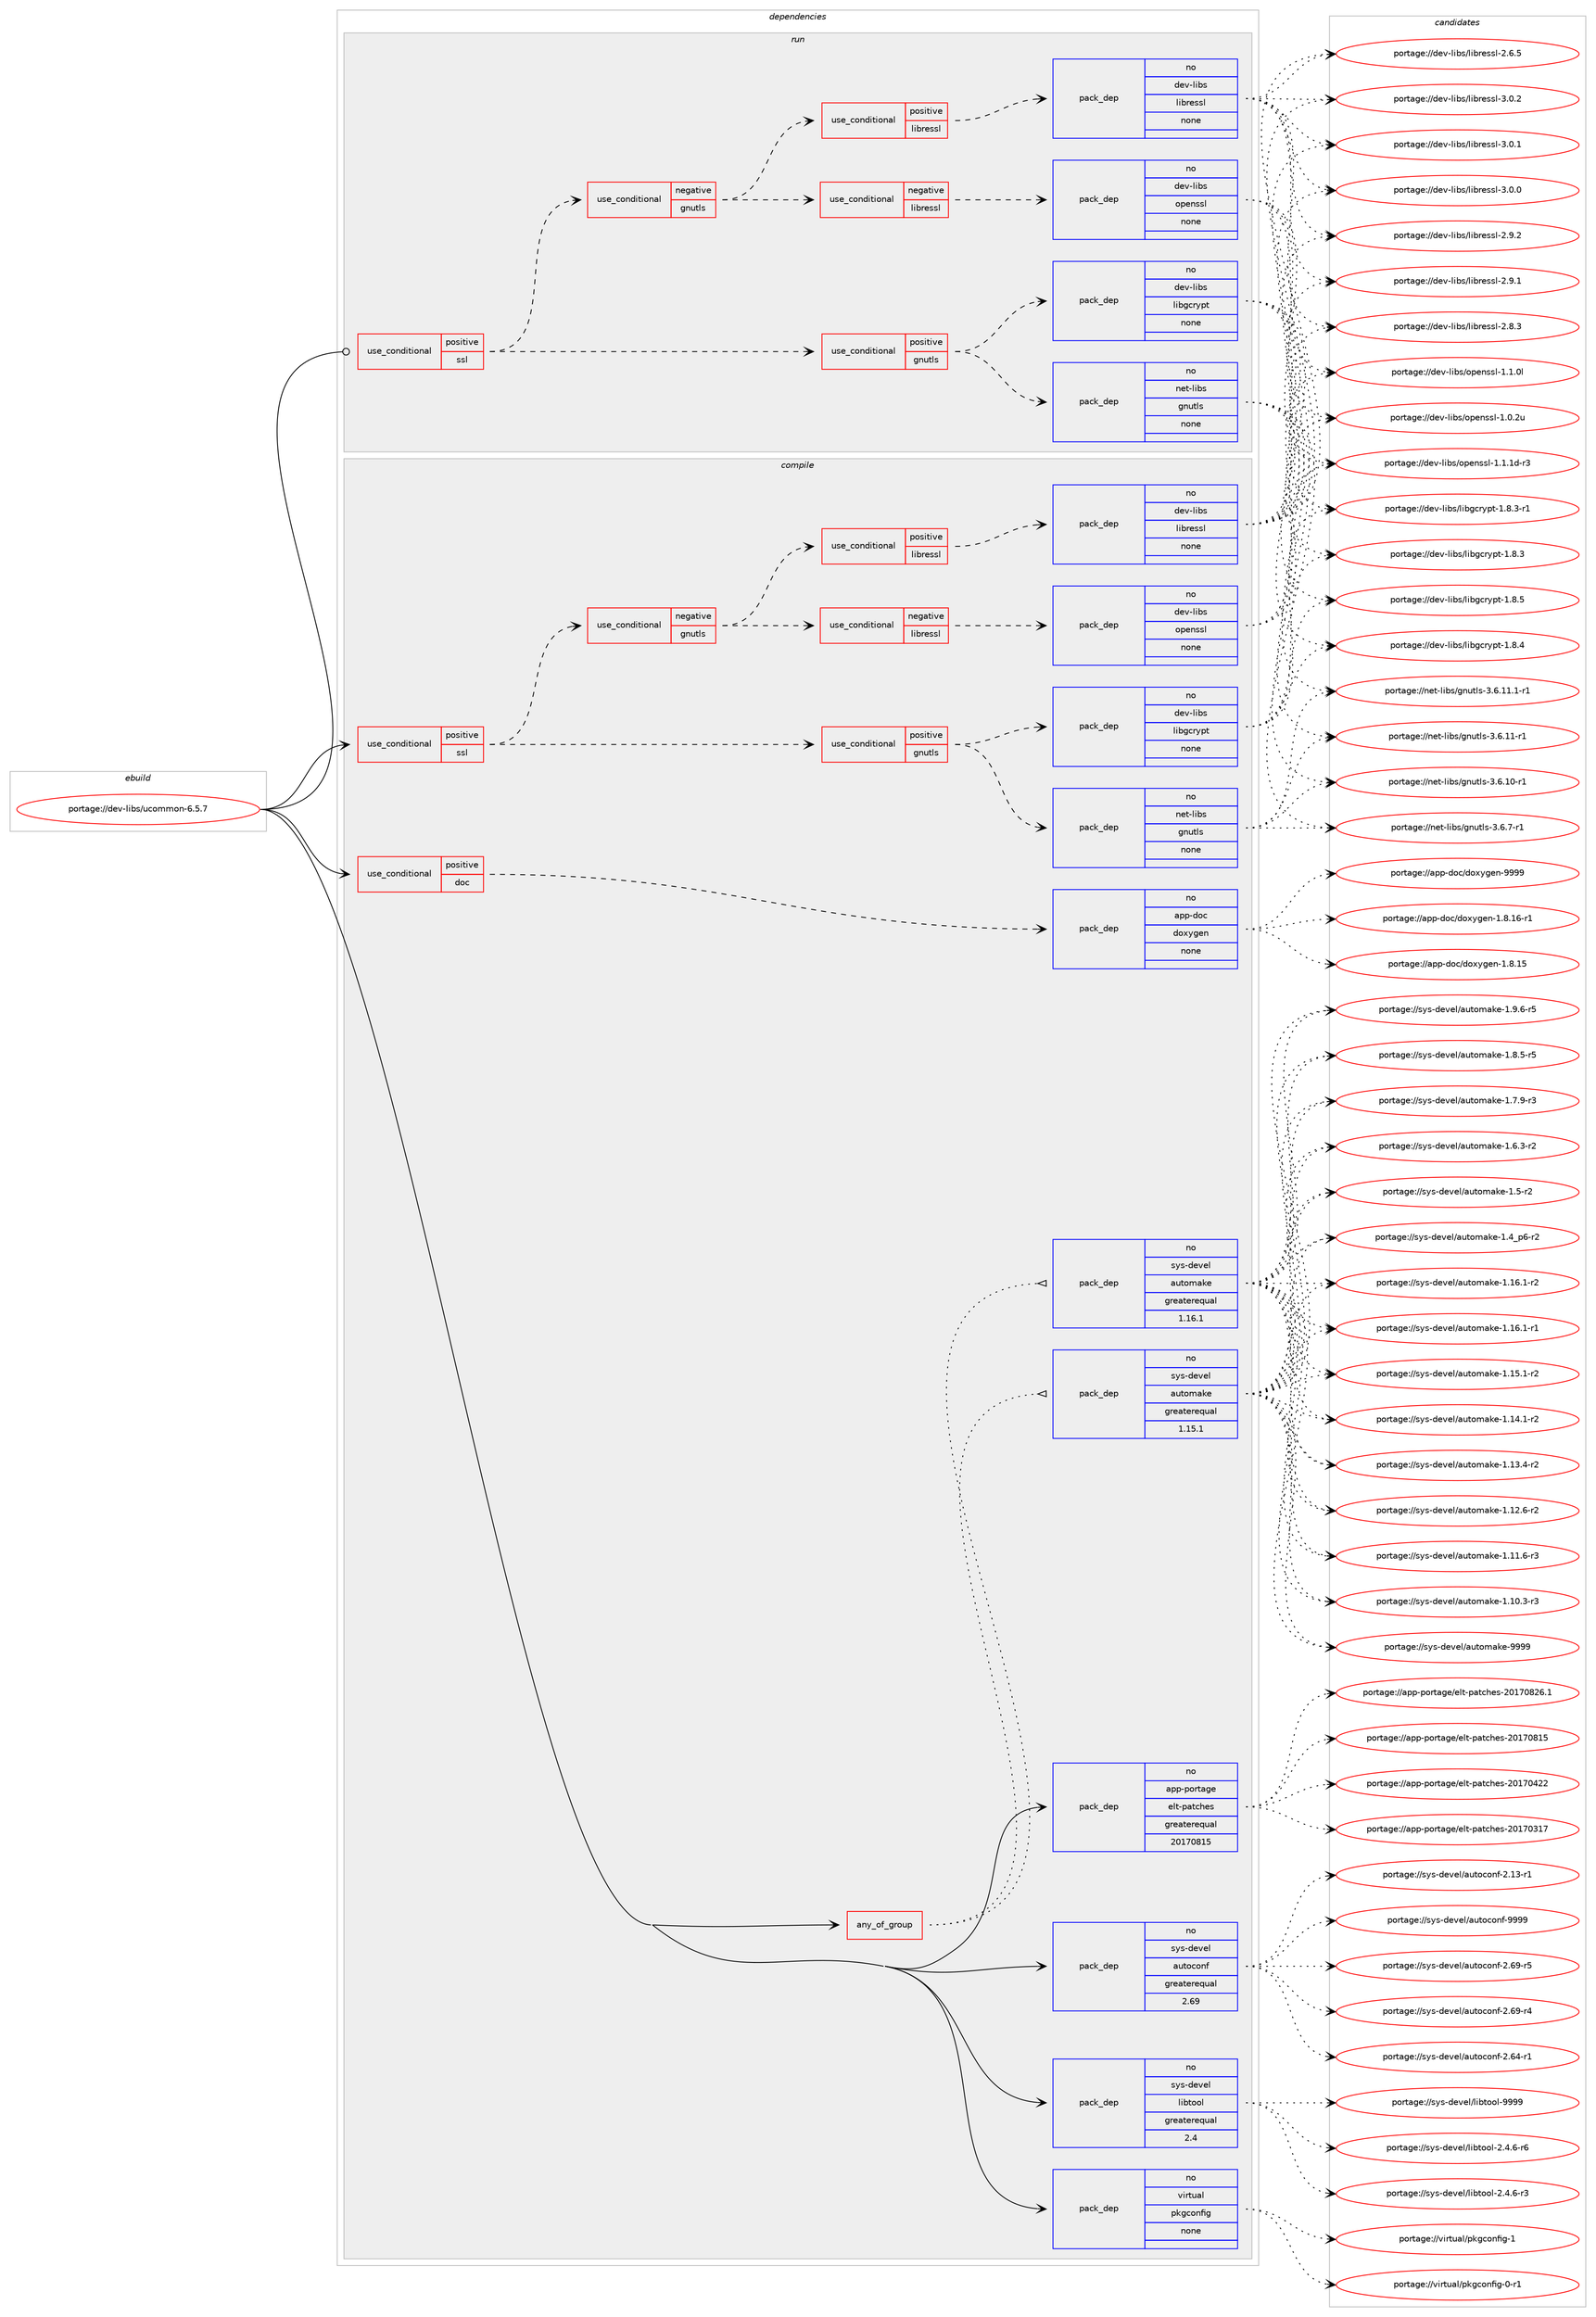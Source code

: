 digraph prolog {

# *************
# Graph options
# *************

newrank=true;
concentrate=true;
compound=true;
graph [rankdir=LR,fontname=Helvetica,fontsize=10,ranksep=1.5];#, ranksep=2.5, nodesep=0.2];
edge  [arrowhead=vee];
node  [fontname=Helvetica,fontsize=10];

# **********
# The ebuild
# **********

subgraph cluster_leftcol {
color=gray;
label=<<i>ebuild</i>>;
id [label="portage://dev-libs/ucommon-6.5.7", color=red, width=4, href="../dev-libs/ucommon-6.5.7.svg"];
}

# ****************
# The dependencies
# ****************

subgraph cluster_midcol {
color=gray;
label=<<i>dependencies</i>>;
subgraph cluster_compile {
fillcolor="#eeeeee";
style=filled;
label=<<i>compile</i>>;
subgraph any4929 {
dependency507417 [label=<<TABLE BORDER="0" CELLBORDER="1" CELLSPACING="0" CELLPADDING="4"><TR><TD CELLPADDING="10">any_of_group</TD></TR></TABLE>>, shape=none, color=red];subgraph pack378419 {
dependency507418 [label=<<TABLE BORDER="0" CELLBORDER="1" CELLSPACING="0" CELLPADDING="4" WIDTH="220"><TR><TD ROWSPAN="6" CELLPADDING="30">pack_dep</TD></TR><TR><TD WIDTH="110">no</TD></TR><TR><TD>sys-devel</TD></TR><TR><TD>automake</TD></TR><TR><TD>greaterequal</TD></TR><TR><TD>1.16.1</TD></TR></TABLE>>, shape=none, color=blue];
}
dependency507417:e -> dependency507418:w [weight=20,style="dotted",arrowhead="oinv"];
subgraph pack378420 {
dependency507419 [label=<<TABLE BORDER="0" CELLBORDER="1" CELLSPACING="0" CELLPADDING="4" WIDTH="220"><TR><TD ROWSPAN="6" CELLPADDING="30">pack_dep</TD></TR><TR><TD WIDTH="110">no</TD></TR><TR><TD>sys-devel</TD></TR><TR><TD>automake</TD></TR><TR><TD>greaterequal</TD></TR><TR><TD>1.15.1</TD></TR></TABLE>>, shape=none, color=blue];
}
dependency507417:e -> dependency507419:w [weight=20,style="dotted",arrowhead="oinv"];
}
id:e -> dependency507417:w [weight=20,style="solid",arrowhead="vee"];
subgraph cond123836 {
dependency507420 [label=<<TABLE BORDER="0" CELLBORDER="1" CELLSPACING="0" CELLPADDING="4"><TR><TD ROWSPAN="3" CELLPADDING="10">use_conditional</TD></TR><TR><TD>positive</TD></TR><TR><TD>doc</TD></TR></TABLE>>, shape=none, color=red];
subgraph pack378421 {
dependency507421 [label=<<TABLE BORDER="0" CELLBORDER="1" CELLSPACING="0" CELLPADDING="4" WIDTH="220"><TR><TD ROWSPAN="6" CELLPADDING="30">pack_dep</TD></TR><TR><TD WIDTH="110">no</TD></TR><TR><TD>app-doc</TD></TR><TR><TD>doxygen</TD></TR><TR><TD>none</TD></TR><TR><TD></TD></TR></TABLE>>, shape=none, color=blue];
}
dependency507420:e -> dependency507421:w [weight=20,style="dashed",arrowhead="vee"];
}
id:e -> dependency507420:w [weight=20,style="solid",arrowhead="vee"];
subgraph cond123837 {
dependency507422 [label=<<TABLE BORDER="0" CELLBORDER="1" CELLSPACING="0" CELLPADDING="4"><TR><TD ROWSPAN="3" CELLPADDING="10">use_conditional</TD></TR><TR><TD>positive</TD></TR><TR><TD>ssl</TD></TR></TABLE>>, shape=none, color=red];
subgraph cond123838 {
dependency507423 [label=<<TABLE BORDER="0" CELLBORDER="1" CELLSPACING="0" CELLPADDING="4"><TR><TD ROWSPAN="3" CELLPADDING="10">use_conditional</TD></TR><TR><TD>positive</TD></TR><TR><TD>gnutls</TD></TR></TABLE>>, shape=none, color=red];
subgraph pack378422 {
dependency507424 [label=<<TABLE BORDER="0" CELLBORDER="1" CELLSPACING="0" CELLPADDING="4" WIDTH="220"><TR><TD ROWSPAN="6" CELLPADDING="30">pack_dep</TD></TR><TR><TD WIDTH="110">no</TD></TR><TR><TD>net-libs</TD></TR><TR><TD>gnutls</TD></TR><TR><TD>none</TD></TR><TR><TD></TD></TR></TABLE>>, shape=none, color=blue];
}
dependency507423:e -> dependency507424:w [weight=20,style="dashed",arrowhead="vee"];
subgraph pack378423 {
dependency507425 [label=<<TABLE BORDER="0" CELLBORDER="1" CELLSPACING="0" CELLPADDING="4" WIDTH="220"><TR><TD ROWSPAN="6" CELLPADDING="30">pack_dep</TD></TR><TR><TD WIDTH="110">no</TD></TR><TR><TD>dev-libs</TD></TR><TR><TD>libgcrypt</TD></TR><TR><TD>none</TD></TR><TR><TD></TD></TR></TABLE>>, shape=none, color=blue];
}
dependency507423:e -> dependency507425:w [weight=20,style="dashed",arrowhead="vee"];
}
dependency507422:e -> dependency507423:w [weight=20,style="dashed",arrowhead="vee"];
subgraph cond123839 {
dependency507426 [label=<<TABLE BORDER="0" CELLBORDER="1" CELLSPACING="0" CELLPADDING="4"><TR><TD ROWSPAN="3" CELLPADDING="10">use_conditional</TD></TR><TR><TD>negative</TD></TR><TR><TD>gnutls</TD></TR></TABLE>>, shape=none, color=red];
subgraph cond123840 {
dependency507427 [label=<<TABLE BORDER="0" CELLBORDER="1" CELLSPACING="0" CELLPADDING="4"><TR><TD ROWSPAN="3" CELLPADDING="10">use_conditional</TD></TR><TR><TD>negative</TD></TR><TR><TD>libressl</TD></TR></TABLE>>, shape=none, color=red];
subgraph pack378424 {
dependency507428 [label=<<TABLE BORDER="0" CELLBORDER="1" CELLSPACING="0" CELLPADDING="4" WIDTH="220"><TR><TD ROWSPAN="6" CELLPADDING="30">pack_dep</TD></TR><TR><TD WIDTH="110">no</TD></TR><TR><TD>dev-libs</TD></TR><TR><TD>openssl</TD></TR><TR><TD>none</TD></TR><TR><TD></TD></TR></TABLE>>, shape=none, color=blue];
}
dependency507427:e -> dependency507428:w [weight=20,style="dashed",arrowhead="vee"];
}
dependency507426:e -> dependency507427:w [weight=20,style="dashed",arrowhead="vee"];
subgraph cond123841 {
dependency507429 [label=<<TABLE BORDER="0" CELLBORDER="1" CELLSPACING="0" CELLPADDING="4"><TR><TD ROWSPAN="3" CELLPADDING="10">use_conditional</TD></TR><TR><TD>positive</TD></TR><TR><TD>libressl</TD></TR></TABLE>>, shape=none, color=red];
subgraph pack378425 {
dependency507430 [label=<<TABLE BORDER="0" CELLBORDER="1" CELLSPACING="0" CELLPADDING="4" WIDTH="220"><TR><TD ROWSPAN="6" CELLPADDING="30">pack_dep</TD></TR><TR><TD WIDTH="110">no</TD></TR><TR><TD>dev-libs</TD></TR><TR><TD>libressl</TD></TR><TR><TD>none</TD></TR><TR><TD></TD></TR></TABLE>>, shape=none, color=blue];
}
dependency507429:e -> dependency507430:w [weight=20,style="dashed",arrowhead="vee"];
}
dependency507426:e -> dependency507429:w [weight=20,style="dashed",arrowhead="vee"];
}
dependency507422:e -> dependency507426:w [weight=20,style="dashed",arrowhead="vee"];
}
id:e -> dependency507422:w [weight=20,style="solid",arrowhead="vee"];
subgraph pack378426 {
dependency507431 [label=<<TABLE BORDER="0" CELLBORDER="1" CELLSPACING="0" CELLPADDING="4" WIDTH="220"><TR><TD ROWSPAN="6" CELLPADDING="30">pack_dep</TD></TR><TR><TD WIDTH="110">no</TD></TR><TR><TD>app-portage</TD></TR><TR><TD>elt-patches</TD></TR><TR><TD>greaterequal</TD></TR><TR><TD>20170815</TD></TR></TABLE>>, shape=none, color=blue];
}
id:e -> dependency507431:w [weight=20,style="solid",arrowhead="vee"];
subgraph pack378427 {
dependency507432 [label=<<TABLE BORDER="0" CELLBORDER="1" CELLSPACING="0" CELLPADDING="4" WIDTH="220"><TR><TD ROWSPAN="6" CELLPADDING="30">pack_dep</TD></TR><TR><TD WIDTH="110">no</TD></TR><TR><TD>sys-devel</TD></TR><TR><TD>autoconf</TD></TR><TR><TD>greaterequal</TD></TR><TR><TD>2.69</TD></TR></TABLE>>, shape=none, color=blue];
}
id:e -> dependency507432:w [weight=20,style="solid",arrowhead="vee"];
subgraph pack378428 {
dependency507433 [label=<<TABLE BORDER="0" CELLBORDER="1" CELLSPACING="0" CELLPADDING="4" WIDTH="220"><TR><TD ROWSPAN="6" CELLPADDING="30">pack_dep</TD></TR><TR><TD WIDTH="110">no</TD></TR><TR><TD>sys-devel</TD></TR><TR><TD>libtool</TD></TR><TR><TD>greaterequal</TD></TR><TR><TD>2.4</TD></TR></TABLE>>, shape=none, color=blue];
}
id:e -> dependency507433:w [weight=20,style="solid",arrowhead="vee"];
subgraph pack378429 {
dependency507434 [label=<<TABLE BORDER="0" CELLBORDER="1" CELLSPACING="0" CELLPADDING="4" WIDTH="220"><TR><TD ROWSPAN="6" CELLPADDING="30">pack_dep</TD></TR><TR><TD WIDTH="110">no</TD></TR><TR><TD>virtual</TD></TR><TR><TD>pkgconfig</TD></TR><TR><TD>none</TD></TR><TR><TD></TD></TR></TABLE>>, shape=none, color=blue];
}
id:e -> dependency507434:w [weight=20,style="solid",arrowhead="vee"];
}
subgraph cluster_compileandrun {
fillcolor="#eeeeee";
style=filled;
label=<<i>compile and run</i>>;
}
subgraph cluster_run {
fillcolor="#eeeeee";
style=filled;
label=<<i>run</i>>;
subgraph cond123842 {
dependency507435 [label=<<TABLE BORDER="0" CELLBORDER="1" CELLSPACING="0" CELLPADDING="4"><TR><TD ROWSPAN="3" CELLPADDING="10">use_conditional</TD></TR><TR><TD>positive</TD></TR><TR><TD>ssl</TD></TR></TABLE>>, shape=none, color=red];
subgraph cond123843 {
dependency507436 [label=<<TABLE BORDER="0" CELLBORDER="1" CELLSPACING="0" CELLPADDING="4"><TR><TD ROWSPAN="3" CELLPADDING="10">use_conditional</TD></TR><TR><TD>positive</TD></TR><TR><TD>gnutls</TD></TR></TABLE>>, shape=none, color=red];
subgraph pack378430 {
dependency507437 [label=<<TABLE BORDER="0" CELLBORDER="1" CELLSPACING="0" CELLPADDING="4" WIDTH="220"><TR><TD ROWSPAN="6" CELLPADDING="30">pack_dep</TD></TR><TR><TD WIDTH="110">no</TD></TR><TR><TD>net-libs</TD></TR><TR><TD>gnutls</TD></TR><TR><TD>none</TD></TR><TR><TD></TD></TR></TABLE>>, shape=none, color=blue];
}
dependency507436:e -> dependency507437:w [weight=20,style="dashed",arrowhead="vee"];
subgraph pack378431 {
dependency507438 [label=<<TABLE BORDER="0" CELLBORDER="1" CELLSPACING="0" CELLPADDING="4" WIDTH="220"><TR><TD ROWSPAN="6" CELLPADDING="30">pack_dep</TD></TR><TR><TD WIDTH="110">no</TD></TR><TR><TD>dev-libs</TD></TR><TR><TD>libgcrypt</TD></TR><TR><TD>none</TD></TR><TR><TD></TD></TR></TABLE>>, shape=none, color=blue];
}
dependency507436:e -> dependency507438:w [weight=20,style="dashed",arrowhead="vee"];
}
dependency507435:e -> dependency507436:w [weight=20,style="dashed",arrowhead="vee"];
subgraph cond123844 {
dependency507439 [label=<<TABLE BORDER="0" CELLBORDER="1" CELLSPACING="0" CELLPADDING="4"><TR><TD ROWSPAN="3" CELLPADDING="10">use_conditional</TD></TR><TR><TD>negative</TD></TR><TR><TD>gnutls</TD></TR></TABLE>>, shape=none, color=red];
subgraph cond123845 {
dependency507440 [label=<<TABLE BORDER="0" CELLBORDER="1" CELLSPACING="0" CELLPADDING="4"><TR><TD ROWSPAN="3" CELLPADDING="10">use_conditional</TD></TR><TR><TD>negative</TD></TR><TR><TD>libressl</TD></TR></TABLE>>, shape=none, color=red];
subgraph pack378432 {
dependency507441 [label=<<TABLE BORDER="0" CELLBORDER="1" CELLSPACING="0" CELLPADDING="4" WIDTH="220"><TR><TD ROWSPAN="6" CELLPADDING="30">pack_dep</TD></TR><TR><TD WIDTH="110">no</TD></TR><TR><TD>dev-libs</TD></TR><TR><TD>openssl</TD></TR><TR><TD>none</TD></TR><TR><TD></TD></TR></TABLE>>, shape=none, color=blue];
}
dependency507440:e -> dependency507441:w [weight=20,style="dashed",arrowhead="vee"];
}
dependency507439:e -> dependency507440:w [weight=20,style="dashed",arrowhead="vee"];
subgraph cond123846 {
dependency507442 [label=<<TABLE BORDER="0" CELLBORDER="1" CELLSPACING="0" CELLPADDING="4"><TR><TD ROWSPAN="3" CELLPADDING="10">use_conditional</TD></TR><TR><TD>positive</TD></TR><TR><TD>libressl</TD></TR></TABLE>>, shape=none, color=red];
subgraph pack378433 {
dependency507443 [label=<<TABLE BORDER="0" CELLBORDER="1" CELLSPACING="0" CELLPADDING="4" WIDTH="220"><TR><TD ROWSPAN="6" CELLPADDING="30">pack_dep</TD></TR><TR><TD WIDTH="110">no</TD></TR><TR><TD>dev-libs</TD></TR><TR><TD>libressl</TD></TR><TR><TD>none</TD></TR><TR><TD></TD></TR></TABLE>>, shape=none, color=blue];
}
dependency507442:e -> dependency507443:w [weight=20,style="dashed",arrowhead="vee"];
}
dependency507439:e -> dependency507442:w [weight=20,style="dashed",arrowhead="vee"];
}
dependency507435:e -> dependency507439:w [weight=20,style="dashed",arrowhead="vee"];
}
id:e -> dependency507435:w [weight=20,style="solid",arrowhead="odot"];
}
}

# **************
# The candidates
# **************

subgraph cluster_choices {
rank=same;
color=gray;
label=<<i>candidates</i>>;

subgraph choice378419 {
color=black;
nodesep=1;
choice115121115451001011181011084797117116111109971071014557575757 [label="portage://sys-devel/automake-9999", color=red, width=4,href="../sys-devel/automake-9999.svg"];
choice115121115451001011181011084797117116111109971071014549465746544511453 [label="portage://sys-devel/automake-1.9.6-r5", color=red, width=4,href="../sys-devel/automake-1.9.6-r5.svg"];
choice115121115451001011181011084797117116111109971071014549465646534511453 [label="portage://sys-devel/automake-1.8.5-r5", color=red, width=4,href="../sys-devel/automake-1.8.5-r5.svg"];
choice115121115451001011181011084797117116111109971071014549465546574511451 [label="portage://sys-devel/automake-1.7.9-r3", color=red, width=4,href="../sys-devel/automake-1.7.9-r3.svg"];
choice115121115451001011181011084797117116111109971071014549465446514511450 [label="portage://sys-devel/automake-1.6.3-r2", color=red, width=4,href="../sys-devel/automake-1.6.3-r2.svg"];
choice11512111545100101118101108479711711611110997107101454946534511450 [label="portage://sys-devel/automake-1.5-r2", color=red, width=4,href="../sys-devel/automake-1.5-r2.svg"];
choice115121115451001011181011084797117116111109971071014549465295112544511450 [label="portage://sys-devel/automake-1.4_p6-r2", color=red, width=4,href="../sys-devel/automake-1.4_p6-r2.svg"];
choice11512111545100101118101108479711711611110997107101454946495446494511450 [label="portage://sys-devel/automake-1.16.1-r2", color=red, width=4,href="../sys-devel/automake-1.16.1-r2.svg"];
choice11512111545100101118101108479711711611110997107101454946495446494511449 [label="portage://sys-devel/automake-1.16.1-r1", color=red, width=4,href="../sys-devel/automake-1.16.1-r1.svg"];
choice11512111545100101118101108479711711611110997107101454946495346494511450 [label="portage://sys-devel/automake-1.15.1-r2", color=red, width=4,href="../sys-devel/automake-1.15.1-r2.svg"];
choice11512111545100101118101108479711711611110997107101454946495246494511450 [label="portage://sys-devel/automake-1.14.1-r2", color=red, width=4,href="../sys-devel/automake-1.14.1-r2.svg"];
choice11512111545100101118101108479711711611110997107101454946495146524511450 [label="portage://sys-devel/automake-1.13.4-r2", color=red, width=4,href="../sys-devel/automake-1.13.4-r2.svg"];
choice11512111545100101118101108479711711611110997107101454946495046544511450 [label="portage://sys-devel/automake-1.12.6-r2", color=red, width=4,href="../sys-devel/automake-1.12.6-r2.svg"];
choice11512111545100101118101108479711711611110997107101454946494946544511451 [label="portage://sys-devel/automake-1.11.6-r3", color=red, width=4,href="../sys-devel/automake-1.11.6-r3.svg"];
choice11512111545100101118101108479711711611110997107101454946494846514511451 [label="portage://sys-devel/automake-1.10.3-r3", color=red, width=4,href="../sys-devel/automake-1.10.3-r3.svg"];
dependency507418:e -> choice115121115451001011181011084797117116111109971071014557575757:w [style=dotted,weight="100"];
dependency507418:e -> choice115121115451001011181011084797117116111109971071014549465746544511453:w [style=dotted,weight="100"];
dependency507418:e -> choice115121115451001011181011084797117116111109971071014549465646534511453:w [style=dotted,weight="100"];
dependency507418:e -> choice115121115451001011181011084797117116111109971071014549465546574511451:w [style=dotted,weight="100"];
dependency507418:e -> choice115121115451001011181011084797117116111109971071014549465446514511450:w [style=dotted,weight="100"];
dependency507418:e -> choice11512111545100101118101108479711711611110997107101454946534511450:w [style=dotted,weight="100"];
dependency507418:e -> choice115121115451001011181011084797117116111109971071014549465295112544511450:w [style=dotted,weight="100"];
dependency507418:e -> choice11512111545100101118101108479711711611110997107101454946495446494511450:w [style=dotted,weight="100"];
dependency507418:e -> choice11512111545100101118101108479711711611110997107101454946495446494511449:w [style=dotted,weight="100"];
dependency507418:e -> choice11512111545100101118101108479711711611110997107101454946495346494511450:w [style=dotted,weight="100"];
dependency507418:e -> choice11512111545100101118101108479711711611110997107101454946495246494511450:w [style=dotted,weight="100"];
dependency507418:e -> choice11512111545100101118101108479711711611110997107101454946495146524511450:w [style=dotted,weight="100"];
dependency507418:e -> choice11512111545100101118101108479711711611110997107101454946495046544511450:w [style=dotted,weight="100"];
dependency507418:e -> choice11512111545100101118101108479711711611110997107101454946494946544511451:w [style=dotted,weight="100"];
dependency507418:e -> choice11512111545100101118101108479711711611110997107101454946494846514511451:w [style=dotted,weight="100"];
}
subgraph choice378420 {
color=black;
nodesep=1;
choice115121115451001011181011084797117116111109971071014557575757 [label="portage://sys-devel/automake-9999", color=red, width=4,href="../sys-devel/automake-9999.svg"];
choice115121115451001011181011084797117116111109971071014549465746544511453 [label="portage://sys-devel/automake-1.9.6-r5", color=red, width=4,href="../sys-devel/automake-1.9.6-r5.svg"];
choice115121115451001011181011084797117116111109971071014549465646534511453 [label="portage://sys-devel/automake-1.8.5-r5", color=red, width=4,href="../sys-devel/automake-1.8.5-r5.svg"];
choice115121115451001011181011084797117116111109971071014549465546574511451 [label="portage://sys-devel/automake-1.7.9-r3", color=red, width=4,href="../sys-devel/automake-1.7.9-r3.svg"];
choice115121115451001011181011084797117116111109971071014549465446514511450 [label="portage://sys-devel/automake-1.6.3-r2", color=red, width=4,href="../sys-devel/automake-1.6.3-r2.svg"];
choice11512111545100101118101108479711711611110997107101454946534511450 [label="portage://sys-devel/automake-1.5-r2", color=red, width=4,href="../sys-devel/automake-1.5-r2.svg"];
choice115121115451001011181011084797117116111109971071014549465295112544511450 [label="portage://sys-devel/automake-1.4_p6-r2", color=red, width=4,href="../sys-devel/automake-1.4_p6-r2.svg"];
choice11512111545100101118101108479711711611110997107101454946495446494511450 [label="portage://sys-devel/automake-1.16.1-r2", color=red, width=4,href="../sys-devel/automake-1.16.1-r2.svg"];
choice11512111545100101118101108479711711611110997107101454946495446494511449 [label="portage://sys-devel/automake-1.16.1-r1", color=red, width=4,href="../sys-devel/automake-1.16.1-r1.svg"];
choice11512111545100101118101108479711711611110997107101454946495346494511450 [label="portage://sys-devel/automake-1.15.1-r2", color=red, width=4,href="../sys-devel/automake-1.15.1-r2.svg"];
choice11512111545100101118101108479711711611110997107101454946495246494511450 [label="portage://sys-devel/automake-1.14.1-r2", color=red, width=4,href="../sys-devel/automake-1.14.1-r2.svg"];
choice11512111545100101118101108479711711611110997107101454946495146524511450 [label="portage://sys-devel/automake-1.13.4-r2", color=red, width=4,href="../sys-devel/automake-1.13.4-r2.svg"];
choice11512111545100101118101108479711711611110997107101454946495046544511450 [label="portage://sys-devel/automake-1.12.6-r2", color=red, width=4,href="../sys-devel/automake-1.12.6-r2.svg"];
choice11512111545100101118101108479711711611110997107101454946494946544511451 [label="portage://sys-devel/automake-1.11.6-r3", color=red, width=4,href="../sys-devel/automake-1.11.6-r3.svg"];
choice11512111545100101118101108479711711611110997107101454946494846514511451 [label="portage://sys-devel/automake-1.10.3-r3", color=red, width=4,href="../sys-devel/automake-1.10.3-r3.svg"];
dependency507419:e -> choice115121115451001011181011084797117116111109971071014557575757:w [style=dotted,weight="100"];
dependency507419:e -> choice115121115451001011181011084797117116111109971071014549465746544511453:w [style=dotted,weight="100"];
dependency507419:e -> choice115121115451001011181011084797117116111109971071014549465646534511453:w [style=dotted,weight="100"];
dependency507419:e -> choice115121115451001011181011084797117116111109971071014549465546574511451:w [style=dotted,weight="100"];
dependency507419:e -> choice115121115451001011181011084797117116111109971071014549465446514511450:w [style=dotted,weight="100"];
dependency507419:e -> choice11512111545100101118101108479711711611110997107101454946534511450:w [style=dotted,weight="100"];
dependency507419:e -> choice115121115451001011181011084797117116111109971071014549465295112544511450:w [style=dotted,weight="100"];
dependency507419:e -> choice11512111545100101118101108479711711611110997107101454946495446494511450:w [style=dotted,weight="100"];
dependency507419:e -> choice11512111545100101118101108479711711611110997107101454946495446494511449:w [style=dotted,weight="100"];
dependency507419:e -> choice11512111545100101118101108479711711611110997107101454946495346494511450:w [style=dotted,weight="100"];
dependency507419:e -> choice11512111545100101118101108479711711611110997107101454946495246494511450:w [style=dotted,weight="100"];
dependency507419:e -> choice11512111545100101118101108479711711611110997107101454946495146524511450:w [style=dotted,weight="100"];
dependency507419:e -> choice11512111545100101118101108479711711611110997107101454946495046544511450:w [style=dotted,weight="100"];
dependency507419:e -> choice11512111545100101118101108479711711611110997107101454946494946544511451:w [style=dotted,weight="100"];
dependency507419:e -> choice11512111545100101118101108479711711611110997107101454946494846514511451:w [style=dotted,weight="100"];
}
subgraph choice378421 {
color=black;
nodesep=1;
choice971121124510011199471001111201211031011104557575757 [label="portage://app-doc/doxygen-9999", color=red, width=4,href="../app-doc/doxygen-9999.svg"];
choice97112112451001119947100111120121103101110454946564649544511449 [label="portage://app-doc/doxygen-1.8.16-r1", color=red, width=4,href="../app-doc/doxygen-1.8.16-r1.svg"];
choice9711211245100111994710011112012110310111045494656464953 [label="portage://app-doc/doxygen-1.8.15", color=red, width=4,href="../app-doc/doxygen-1.8.15.svg"];
dependency507421:e -> choice971121124510011199471001111201211031011104557575757:w [style=dotted,weight="100"];
dependency507421:e -> choice97112112451001119947100111120121103101110454946564649544511449:w [style=dotted,weight="100"];
dependency507421:e -> choice9711211245100111994710011112012110310111045494656464953:w [style=dotted,weight="100"];
}
subgraph choice378422 {
color=black;
nodesep=1;
choice1101011164510810598115471031101171161081154551465446554511449 [label="portage://net-libs/gnutls-3.6.7-r1", color=red, width=4,href="../net-libs/gnutls-3.6.7-r1.svg"];
choice1101011164510810598115471031101171161081154551465446494946494511449 [label="portage://net-libs/gnutls-3.6.11.1-r1", color=red, width=4,href="../net-libs/gnutls-3.6.11.1-r1.svg"];
choice110101116451081059811547103110117116108115455146544649494511449 [label="portage://net-libs/gnutls-3.6.11-r1", color=red, width=4,href="../net-libs/gnutls-3.6.11-r1.svg"];
choice110101116451081059811547103110117116108115455146544649484511449 [label="portage://net-libs/gnutls-3.6.10-r1", color=red, width=4,href="../net-libs/gnutls-3.6.10-r1.svg"];
dependency507424:e -> choice1101011164510810598115471031101171161081154551465446554511449:w [style=dotted,weight="100"];
dependency507424:e -> choice1101011164510810598115471031101171161081154551465446494946494511449:w [style=dotted,weight="100"];
dependency507424:e -> choice110101116451081059811547103110117116108115455146544649494511449:w [style=dotted,weight="100"];
dependency507424:e -> choice110101116451081059811547103110117116108115455146544649484511449:w [style=dotted,weight="100"];
}
subgraph choice378423 {
color=black;
nodesep=1;
choice1001011184510810598115471081059810399114121112116454946564653 [label="portage://dev-libs/libgcrypt-1.8.5", color=red, width=4,href="../dev-libs/libgcrypt-1.8.5.svg"];
choice1001011184510810598115471081059810399114121112116454946564652 [label="portage://dev-libs/libgcrypt-1.8.4", color=red, width=4,href="../dev-libs/libgcrypt-1.8.4.svg"];
choice10010111845108105981154710810598103991141211121164549465646514511449 [label="portage://dev-libs/libgcrypt-1.8.3-r1", color=red, width=4,href="../dev-libs/libgcrypt-1.8.3-r1.svg"];
choice1001011184510810598115471081059810399114121112116454946564651 [label="portage://dev-libs/libgcrypt-1.8.3", color=red, width=4,href="../dev-libs/libgcrypt-1.8.3.svg"];
dependency507425:e -> choice1001011184510810598115471081059810399114121112116454946564653:w [style=dotted,weight="100"];
dependency507425:e -> choice1001011184510810598115471081059810399114121112116454946564652:w [style=dotted,weight="100"];
dependency507425:e -> choice10010111845108105981154710810598103991141211121164549465646514511449:w [style=dotted,weight="100"];
dependency507425:e -> choice1001011184510810598115471081059810399114121112116454946564651:w [style=dotted,weight="100"];
}
subgraph choice378424 {
color=black;
nodesep=1;
choice1001011184510810598115471111121011101151151084549464946491004511451 [label="portage://dev-libs/openssl-1.1.1d-r3", color=red, width=4,href="../dev-libs/openssl-1.1.1d-r3.svg"];
choice100101118451081059811547111112101110115115108454946494648108 [label="portage://dev-libs/openssl-1.1.0l", color=red, width=4,href="../dev-libs/openssl-1.1.0l.svg"];
choice100101118451081059811547111112101110115115108454946484650117 [label="portage://dev-libs/openssl-1.0.2u", color=red, width=4,href="../dev-libs/openssl-1.0.2u.svg"];
dependency507428:e -> choice1001011184510810598115471111121011101151151084549464946491004511451:w [style=dotted,weight="100"];
dependency507428:e -> choice100101118451081059811547111112101110115115108454946494648108:w [style=dotted,weight="100"];
dependency507428:e -> choice100101118451081059811547111112101110115115108454946484650117:w [style=dotted,weight="100"];
}
subgraph choice378425 {
color=black;
nodesep=1;
choice10010111845108105981154710810598114101115115108455146484650 [label="portage://dev-libs/libressl-3.0.2", color=red, width=4,href="../dev-libs/libressl-3.0.2.svg"];
choice10010111845108105981154710810598114101115115108455146484649 [label="portage://dev-libs/libressl-3.0.1", color=red, width=4,href="../dev-libs/libressl-3.0.1.svg"];
choice10010111845108105981154710810598114101115115108455146484648 [label="portage://dev-libs/libressl-3.0.0", color=red, width=4,href="../dev-libs/libressl-3.0.0.svg"];
choice10010111845108105981154710810598114101115115108455046574650 [label="portage://dev-libs/libressl-2.9.2", color=red, width=4,href="../dev-libs/libressl-2.9.2.svg"];
choice10010111845108105981154710810598114101115115108455046574649 [label="portage://dev-libs/libressl-2.9.1", color=red, width=4,href="../dev-libs/libressl-2.9.1.svg"];
choice10010111845108105981154710810598114101115115108455046564651 [label="portage://dev-libs/libressl-2.8.3", color=red, width=4,href="../dev-libs/libressl-2.8.3.svg"];
choice10010111845108105981154710810598114101115115108455046544653 [label="portage://dev-libs/libressl-2.6.5", color=red, width=4,href="../dev-libs/libressl-2.6.5.svg"];
dependency507430:e -> choice10010111845108105981154710810598114101115115108455146484650:w [style=dotted,weight="100"];
dependency507430:e -> choice10010111845108105981154710810598114101115115108455146484649:w [style=dotted,weight="100"];
dependency507430:e -> choice10010111845108105981154710810598114101115115108455146484648:w [style=dotted,weight="100"];
dependency507430:e -> choice10010111845108105981154710810598114101115115108455046574650:w [style=dotted,weight="100"];
dependency507430:e -> choice10010111845108105981154710810598114101115115108455046574649:w [style=dotted,weight="100"];
dependency507430:e -> choice10010111845108105981154710810598114101115115108455046564651:w [style=dotted,weight="100"];
dependency507430:e -> choice10010111845108105981154710810598114101115115108455046544653:w [style=dotted,weight="100"];
}
subgraph choice378426 {
color=black;
nodesep=1;
choice971121124511211111411697103101471011081164511297116991041011154550484955485650544649 [label="portage://app-portage/elt-patches-20170826.1", color=red, width=4,href="../app-portage/elt-patches-20170826.1.svg"];
choice97112112451121111141169710310147101108116451129711699104101115455048495548564953 [label="portage://app-portage/elt-patches-20170815", color=red, width=4,href="../app-portage/elt-patches-20170815.svg"];
choice97112112451121111141169710310147101108116451129711699104101115455048495548525050 [label="portage://app-portage/elt-patches-20170422", color=red, width=4,href="../app-portage/elt-patches-20170422.svg"];
choice97112112451121111141169710310147101108116451129711699104101115455048495548514955 [label="portage://app-portage/elt-patches-20170317", color=red, width=4,href="../app-portage/elt-patches-20170317.svg"];
dependency507431:e -> choice971121124511211111411697103101471011081164511297116991041011154550484955485650544649:w [style=dotted,weight="100"];
dependency507431:e -> choice97112112451121111141169710310147101108116451129711699104101115455048495548564953:w [style=dotted,weight="100"];
dependency507431:e -> choice97112112451121111141169710310147101108116451129711699104101115455048495548525050:w [style=dotted,weight="100"];
dependency507431:e -> choice97112112451121111141169710310147101108116451129711699104101115455048495548514955:w [style=dotted,weight="100"];
}
subgraph choice378427 {
color=black;
nodesep=1;
choice115121115451001011181011084797117116111991111101024557575757 [label="portage://sys-devel/autoconf-9999", color=red, width=4,href="../sys-devel/autoconf-9999.svg"];
choice1151211154510010111810110847971171161119911111010245504654574511453 [label="portage://sys-devel/autoconf-2.69-r5", color=red, width=4,href="../sys-devel/autoconf-2.69-r5.svg"];
choice1151211154510010111810110847971171161119911111010245504654574511452 [label="portage://sys-devel/autoconf-2.69-r4", color=red, width=4,href="../sys-devel/autoconf-2.69-r4.svg"];
choice1151211154510010111810110847971171161119911111010245504654524511449 [label="portage://sys-devel/autoconf-2.64-r1", color=red, width=4,href="../sys-devel/autoconf-2.64-r1.svg"];
choice1151211154510010111810110847971171161119911111010245504649514511449 [label="portage://sys-devel/autoconf-2.13-r1", color=red, width=4,href="../sys-devel/autoconf-2.13-r1.svg"];
dependency507432:e -> choice115121115451001011181011084797117116111991111101024557575757:w [style=dotted,weight="100"];
dependency507432:e -> choice1151211154510010111810110847971171161119911111010245504654574511453:w [style=dotted,weight="100"];
dependency507432:e -> choice1151211154510010111810110847971171161119911111010245504654574511452:w [style=dotted,weight="100"];
dependency507432:e -> choice1151211154510010111810110847971171161119911111010245504654524511449:w [style=dotted,weight="100"];
dependency507432:e -> choice1151211154510010111810110847971171161119911111010245504649514511449:w [style=dotted,weight="100"];
}
subgraph choice378428 {
color=black;
nodesep=1;
choice1151211154510010111810110847108105981161111111084557575757 [label="portage://sys-devel/libtool-9999", color=red, width=4,href="../sys-devel/libtool-9999.svg"];
choice1151211154510010111810110847108105981161111111084550465246544511454 [label="portage://sys-devel/libtool-2.4.6-r6", color=red, width=4,href="../sys-devel/libtool-2.4.6-r6.svg"];
choice1151211154510010111810110847108105981161111111084550465246544511451 [label="portage://sys-devel/libtool-2.4.6-r3", color=red, width=4,href="../sys-devel/libtool-2.4.6-r3.svg"];
dependency507433:e -> choice1151211154510010111810110847108105981161111111084557575757:w [style=dotted,weight="100"];
dependency507433:e -> choice1151211154510010111810110847108105981161111111084550465246544511454:w [style=dotted,weight="100"];
dependency507433:e -> choice1151211154510010111810110847108105981161111111084550465246544511451:w [style=dotted,weight="100"];
}
subgraph choice378429 {
color=black;
nodesep=1;
choice1181051141161179710847112107103991111101021051034549 [label="portage://virtual/pkgconfig-1", color=red, width=4,href="../virtual/pkgconfig-1.svg"];
choice11810511411611797108471121071039911111010210510345484511449 [label="portage://virtual/pkgconfig-0-r1", color=red, width=4,href="../virtual/pkgconfig-0-r1.svg"];
dependency507434:e -> choice1181051141161179710847112107103991111101021051034549:w [style=dotted,weight="100"];
dependency507434:e -> choice11810511411611797108471121071039911111010210510345484511449:w [style=dotted,weight="100"];
}
subgraph choice378430 {
color=black;
nodesep=1;
choice1101011164510810598115471031101171161081154551465446554511449 [label="portage://net-libs/gnutls-3.6.7-r1", color=red, width=4,href="../net-libs/gnutls-3.6.7-r1.svg"];
choice1101011164510810598115471031101171161081154551465446494946494511449 [label="portage://net-libs/gnutls-3.6.11.1-r1", color=red, width=4,href="../net-libs/gnutls-3.6.11.1-r1.svg"];
choice110101116451081059811547103110117116108115455146544649494511449 [label="portage://net-libs/gnutls-3.6.11-r1", color=red, width=4,href="../net-libs/gnutls-3.6.11-r1.svg"];
choice110101116451081059811547103110117116108115455146544649484511449 [label="portage://net-libs/gnutls-3.6.10-r1", color=red, width=4,href="../net-libs/gnutls-3.6.10-r1.svg"];
dependency507437:e -> choice1101011164510810598115471031101171161081154551465446554511449:w [style=dotted,weight="100"];
dependency507437:e -> choice1101011164510810598115471031101171161081154551465446494946494511449:w [style=dotted,weight="100"];
dependency507437:e -> choice110101116451081059811547103110117116108115455146544649494511449:w [style=dotted,weight="100"];
dependency507437:e -> choice110101116451081059811547103110117116108115455146544649484511449:w [style=dotted,weight="100"];
}
subgraph choice378431 {
color=black;
nodesep=1;
choice1001011184510810598115471081059810399114121112116454946564653 [label="portage://dev-libs/libgcrypt-1.8.5", color=red, width=4,href="../dev-libs/libgcrypt-1.8.5.svg"];
choice1001011184510810598115471081059810399114121112116454946564652 [label="portage://dev-libs/libgcrypt-1.8.4", color=red, width=4,href="../dev-libs/libgcrypt-1.8.4.svg"];
choice10010111845108105981154710810598103991141211121164549465646514511449 [label="portage://dev-libs/libgcrypt-1.8.3-r1", color=red, width=4,href="../dev-libs/libgcrypt-1.8.3-r1.svg"];
choice1001011184510810598115471081059810399114121112116454946564651 [label="portage://dev-libs/libgcrypt-1.8.3", color=red, width=4,href="../dev-libs/libgcrypt-1.8.3.svg"];
dependency507438:e -> choice1001011184510810598115471081059810399114121112116454946564653:w [style=dotted,weight="100"];
dependency507438:e -> choice1001011184510810598115471081059810399114121112116454946564652:w [style=dotted,weight="100"];
dependency507438:e -> choice10010111845108105981154710810598103991141211121164549465646514511449:w [style=dotted,weight="100"];
dependency507438:e -> choice1001011184510810598115471081059810399114121112116454946564651:w [style=dotted,weight="100"];
}
subgraph choice378432 {
color=black;
nodesep=1;
choice1001011184510810598115471111121011101151151084549464946491004511451 [label="portage://dev-libs/openssl-1.1.1d-r3", color=red, width=4,href="../dev-libs/openssl-1.1.1d-r3.svg"];
choice100101118451081059811547111112101110115115108454946494648108 [label="portage://dev-libs/openssl-1.1.0l", color=red, width=4,href="../dev-libs/openssl-1.1.0l.svg"];
choice100101118451081059811547111112101110115115108454946484650117 [label="portage://dev-libs/openssl-1.0.2u", color=red, width=4,href="../dev-libs/openssl-1.0.2u.svg"];
dependency507441:e -> choice1001011184510810598115471111121011101151151084549464946491004511451:w [style=dotted,weight="100"];
dependency507441:e -> choice100101118451081059811547111112101110115115108454946494648108:w [style=dotted,weight="100"];
dependency507441:e -> choice100101118451081059811547111112101110115115108454946484650117:w [style=dotted,weight="100"];
}
subgraph choice378433 {
color=black;
nodesep=1;
choice10010111845108105981154710810598114101115115108455146484650 [label="portage://dev-libs/libressl-3.0.2", color=red, width=4,href="../dev-libs/libressl-3.0.2.svg"];
choice10010111845108105981154710810598114101115115108455146484649 [label="portage://dev-libs/libressl-3.0.1", color=red, width=4,href="../dev-libs/libressl-3.0.1.svg"];
choice10010111845108105981154710810598114101115115108455146484648 [label="portage://dev-libs/libressl-3.0.0", color=red, width=4,href="../dev-libs/libressl-3.0.0.svg"];
choice10010111845108105981154710810598114101115115108455046574650 [label="portage://dev-libs/libressl-2.9.2", color=red, width=4,href="../dev-libs/libressl-2.9.2.svg"];
choice10010111845108105981154710810598114101115115108455046574649 [label="portage://dev-libs/libressl-2.9.1", color=red, width=4,href="../dev-libs/libressl-2.9.1.svg"];
choice10010111845108105981154710810598114101115115108455046564651 [label="portage://dev-libs/libressl-2.8.3", color=red, width=4,href="../dev-libs/libressl-2.8.3.svg"];
choice10010111845108105981154710810598114101115115108455046544653 [label="portage://dev-libs/libressl-2.6.5", color=red, width=4,href="../dev-libs/libressl-2.6.5.svg"];
dependency507443:e -> choice10010111845108105981154710810598114101115115108455146484650:w [style=dotted,weight="100"];
dependency507443:e -> choice10010111845108105981154710810598114101115115108455146484649:w [style=dotted,weight="100"];
dependency507443:e -> choice10010111845108105981154710810598114101115115108455146484648:w [style=dotted,weight="100"];
dependency507443:e -> choice10010111845108105981154710810598114101115115108455046574650:w [style=dotted,weight="100"];
dependency507443:e -> choice10010111845108105981154710810598114101115115108455046574649:w [style=dotted,weight="100"];
dependency507443:e -> choice10010111845108105981154710810598114101115115108455046564651:w [style=dotted,weight="100"];
dependency507443:e -> choice10010111845108105981154710810598114101115115108455046544653:w [style=dotted,weight="100"];
}
}

}
